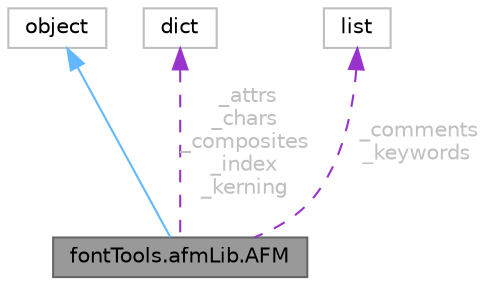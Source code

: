 digraph "fontTools.afmLib.AFM"
{
 // LATEX_PDF_SIZE
  bgcolor="transparent";
  edge [fontname=Helvetica,fontsize=10,labelfontname=Helvetica,labelfontsize=10];
  node [fontname=Helvetica,fontsize=10,shape=box,height=0.2,width=0.4];
  Node1 [id="Node000001",label="fontTools.afmLib.AFM",height=0.2,width=0.4,color="gray40", fillcolor="grey60", style="filled", fontcolor="black",tooltip=" "];
  Node2 -> Node1 [id="edge4_Node000001_Node000002",dir="back",color="steelblue1",style="solid",tooltip=" "];
  Node2 [id="Node000002",label="object",height=0.2,width=0.4,color="grey75", fillcolor="white", style="filled",tooltip=" "];
  Node3 -> Node1 [id="edge5_Node000001_Node000003",dir="back",color="darkorchid3",style="dashed",tooltip=" ",label=" _attrs\n_chars\n_composites\n_index\n_kerning",fontcolor="grey" ];
  Node3 [id="Node000003",label="dict",height=0.2,width=0.4,color="grey75", fillcolor="white", style="filled",tooltip=" "];
  Node4 -> Node1 [id="edge6_Node000001_Node000004",dir="back",color="darkorchid3",style="dashed",tooltip=" ",label=" _comments\n_keywords",fontcolor="grey" ];
  Node4 [id="Node000004",label="list",height=0.2,width=0.4,color="grey75", fillcolor="white", style="filled",tooltip=" "];
}
